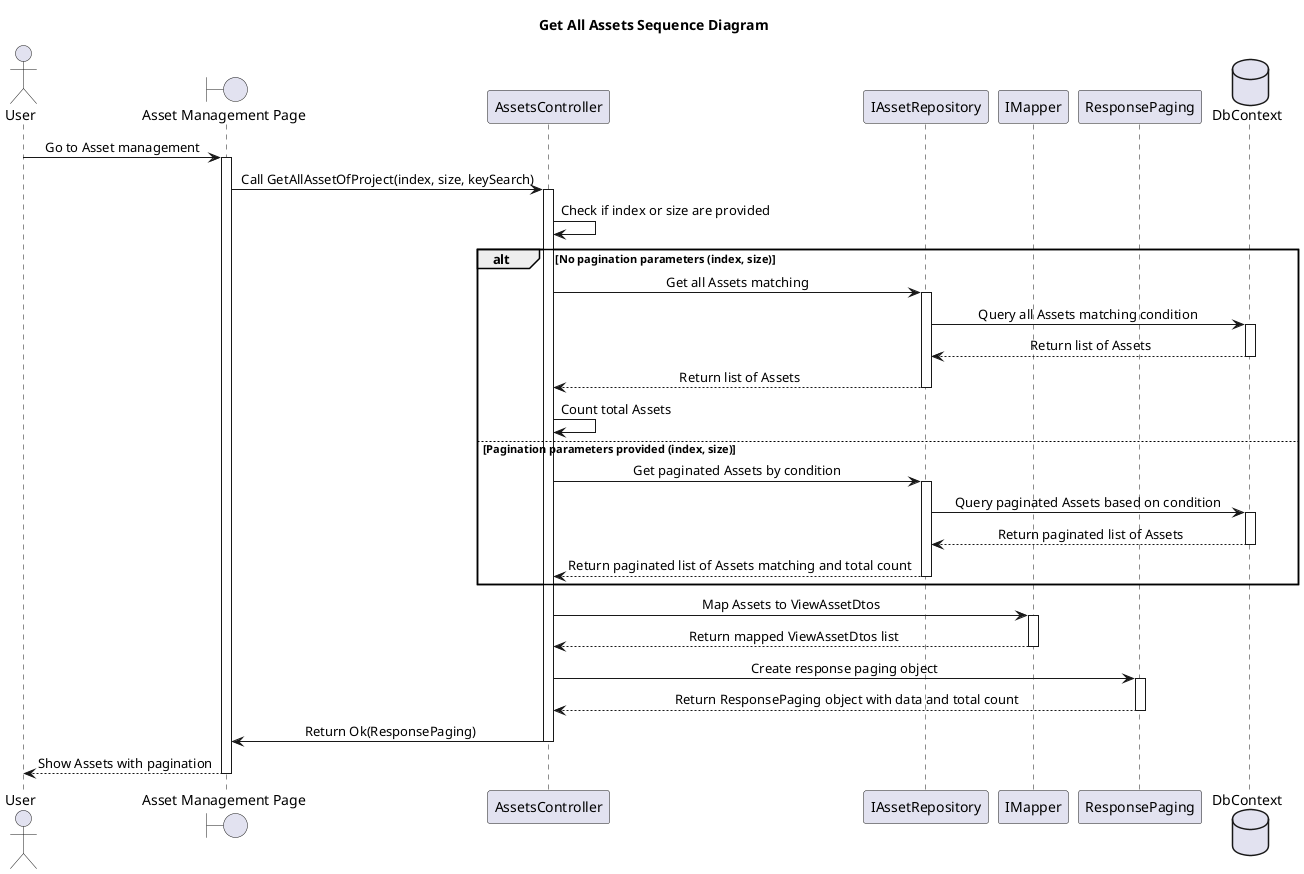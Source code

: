 @startuml
skinparam classAttributeIconSize 0
skinparam SequenceMessageAlignment center
Title Get All Assets Sequence Diagram

actor "User" as U
boundary "Asset Management Page" as APage
participant "AssetsController" as AssetsController
participant "IAssetRepository" as IAssetRepo
participant "IMapper" as Mapper
participant "ResponsePaging" as ResponsePaging
database "DbContext" as DbContext


U -> APage : Go to Asset management
activate APage

APage -> AssetsController : Call GetAllAssetOfProject(index, size, keySearch)
activate AssetsController

    AssetsController -> AssetsController : Check if index or size are provided
    alt No pagination parameters (index, size)
        AssetsController -> IAssetRepo : Get all Assets matching
        activate IAssetRepo
        IAssetRepo -> DbContext : Query all Assets matching condition
        activate DbContext
        DbContext --> IAssetRepo : Return list of Assets
        deactivate DbContext
        IAssetRepo --> AssetsController : Return list of Assets
        deactivate IAssetRepo
        AssetsController -> AssetsController : Count total Assets
    else Pagination parameters provided (index, size)
        AssetsController -> IAssetRepo : Get paginated Assets by condition
        activate IAssetRepo
        IAssetRepo -> DbContext : Query paginated Assets based on condition
        activate DbContext
        DbContext --> IAssetRepo : Return paginated list of Assets
        deactivate DbContext
        IAssetRepo --> AssetsController : Return paginated list of Assets matching and total count
        deactivate IAssetRepo
    end

    AssetsController -> Mapper : Map Assets to ViewAssetDtos
    activate Mapper
    Mapper --> AssetsController : Return mapped ViewAssetDtos list
    deactivate Mapper

    AssetsController -> ResponsePaging : Create response paging object
    activate ResponsePaging
    ResponsePaging --> AssetsController : Return ResponsePaging object with data and total count
    deactivate ResponsePaging
    AssetsController -> APage : Return Ok(ResponsePaging)
    deactivate AssetsController
    APage --> U : Show Assets with pagination
    deactivate APage



@enduml
